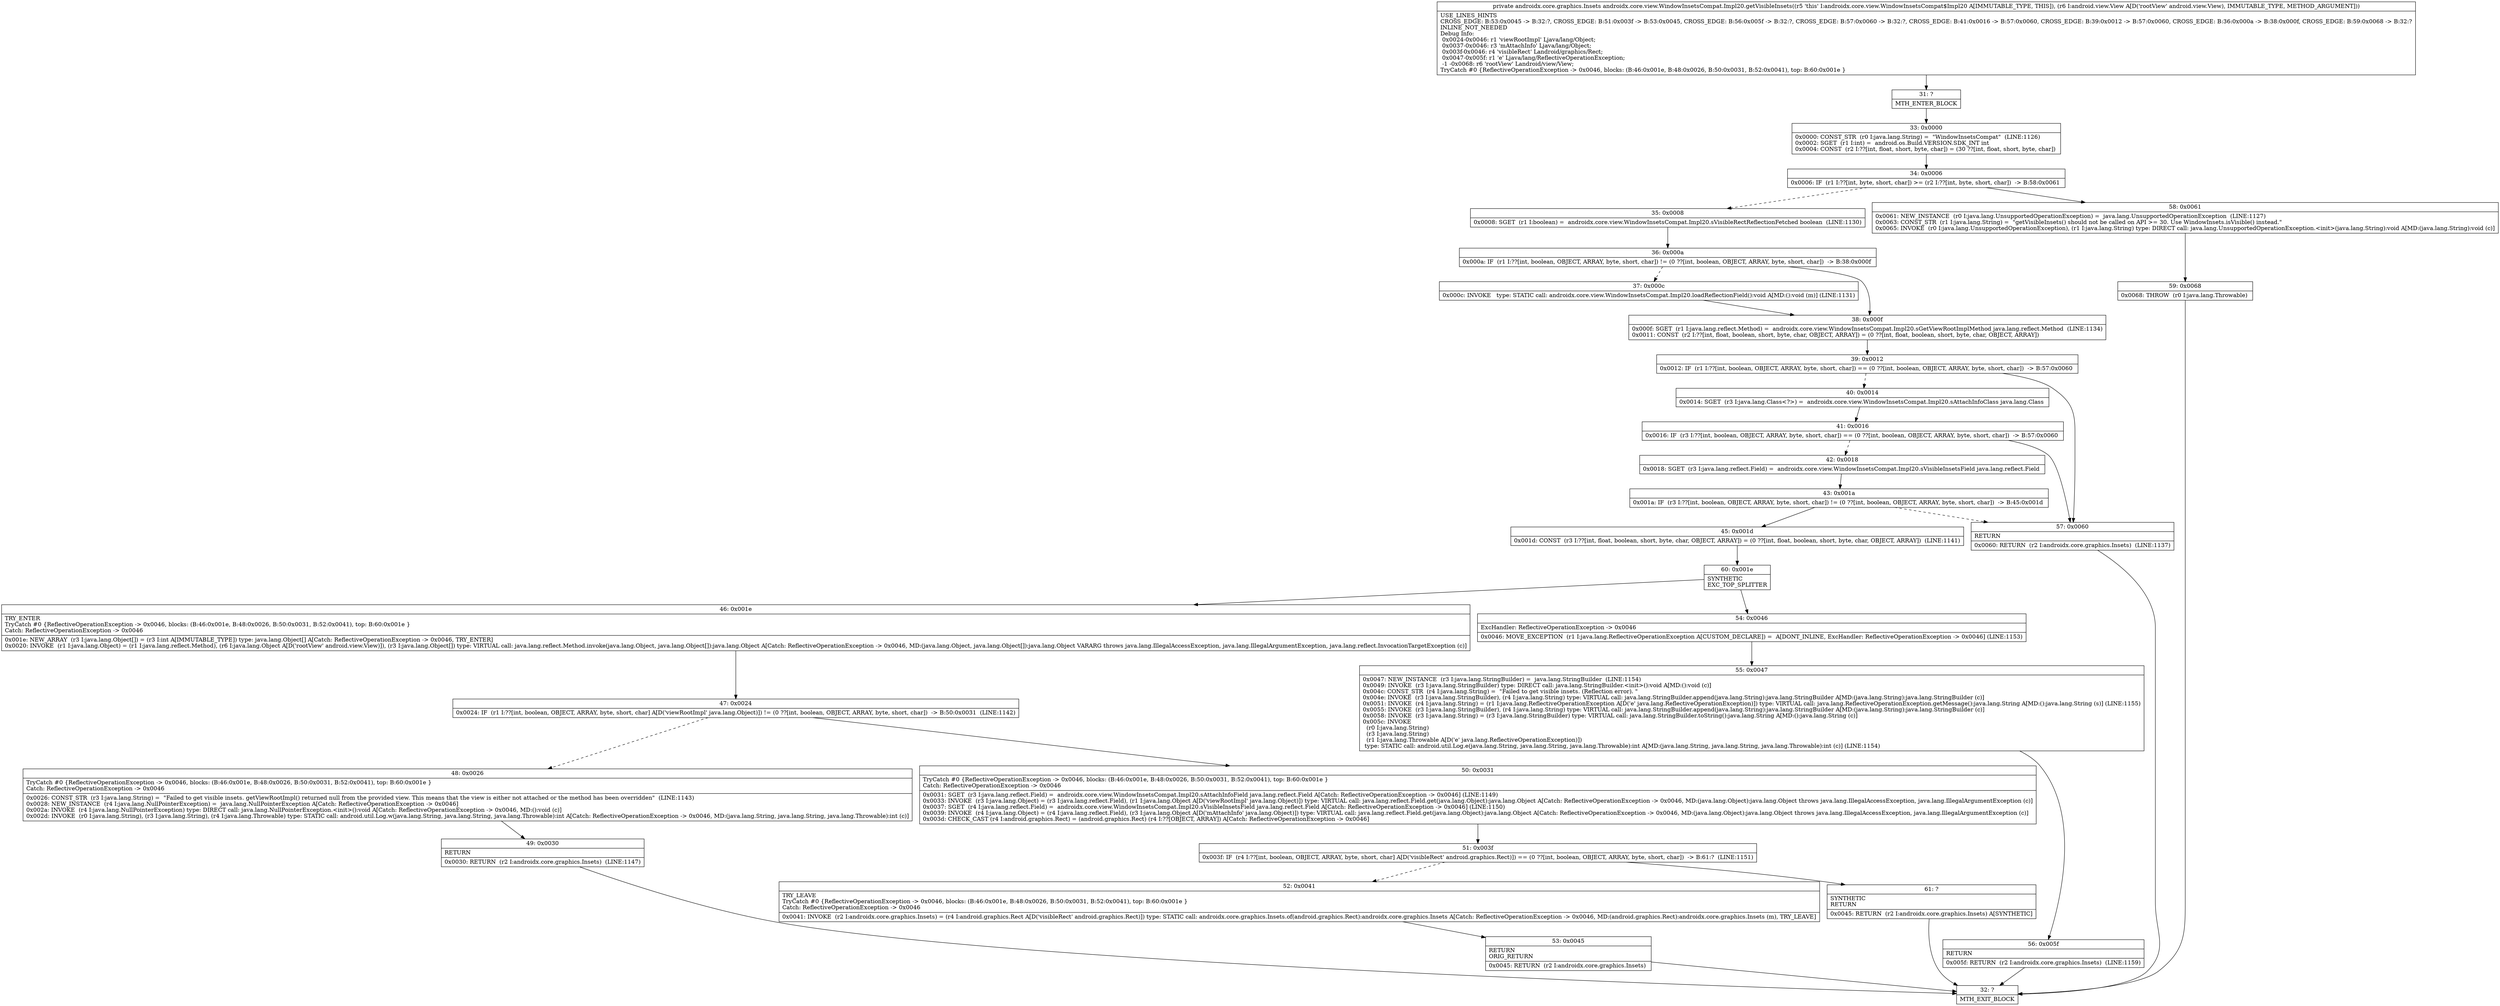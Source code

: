 digraph "CFG forandroidx.core.view.WindowInsetsCompat.Impl20.getVisibleInsets(Landroid\/view\/View;)Landroidx\/core\/graphics\/Insets;" {
Node_31 [shape=record,label="{31\:\ ?|MTH_ENTER_BLOCK\l}"];
Node_33 [shape=record,label="{33\:\ 0x0000|0x0000: CONST_STR  (r0 I:java.lang.String) =  \"WindowInsetsCompat\"  (LINE:1126)\l0x0002: SGET  (r1 I:int) =  android.os.Build.VERSION.SDK_INT int \l0x0004: CONST  (r2 I:??[int, float, short, byte, char]) = (30 ??[int, float, short, byte, char]) \l}"];
Node_34 [shape=record,label="{34\:\ 0x0006|0x0006: IF  (r1 I:??[int, byte, short, char]) \>= (r2 I:??[int, byte, short, char])  \-\> B:58:0x0061 \l}"];
Node_35 [shape=record,label="{35\:\ 0x0008|0x0008: SGET  (r1 I:boolean) =  androidx.core.view.WindowInsetsCompat.Impl20.sVisibleRectReflectionFetched boolean  (LINE:1130)\l}"];
Node_36 [shape=record,label="{36\:\ 0x000a|0x000a: IF  (r1 I:??[int, boolean, OBJECT, ARRAY, byte, short, char]) != (0 ??[int, boolean, OBJECT, ARRAY, byte, short, char])  \-\> B:38:0x000f \l}"];
Node_37 [shape=record,label="{37\:\ 0x000c|0x000c: INVOKE   type: STATIC call: androidx.core.view.WindowInsetsCompat.Impl20.loadReflectionField():void A[MD:():void (m)] (LINE:1131)\l}"];
Node_38 [shape=record,label="{38\:\ 0x000f|0x000f: SGET  (r1 I:java.lang.reflect.Method) =  androidx.core.view.WindowInsetsCompat.Impl20.sGetViewRootImplMethod java.lang.reflect.Method  (LINE:1134)\l0x0011: CONST  (r2 I:??[int, float, boolean, short, byte, char, OBJECT, ARRAY]) = (0 ??[int, float, boolean, short, byte, char, OBJECT, ARRAY]) \l}"];
Node_39 [shape=record,label="{39\:\ 0x0012|0x0012: IF  (r1 I:??[int, boolean, OBJECT, ARRAY, byte, short, char]) == (0 ??[int, boolean, OBJECT, ARRAY, byte, short, char])  \-\> B:57:0x0060 \l}"];
Node_40 [shape=record,label="{40\:\ 0x0014|0x0014: SGET  (r3 I:java.lang.Class\<?\>) =  androidx.core.view.WindowInsetsCompat.Impl20.sAttachInfoClass java.lang.Class \l}"];
Node_41 [shape=record,label="{41\:\ 0x0016|0x0016: IF  (r3 I:??[int, boolean, OBJECT, ARRAY, byte, short, char]) == (0 ??[int, boolean, OBJECT, ARRAY, byte, short, char])  \-\> B:57:0x0060 \l}"];
Node_42 [shape=record,label="{42\:\ 0x0018|0x0018: SGET  (r3 I:java.lang.reflect.Field) =  androidx.core.view.WindowInsetsCompat.Impl20.sVisibleInsetsField java.lang.reflect.Field \l}"];
Node_43 [shape=record,label="{43\:\ 0x001a|0x001a: IF  (r3 I:??[int, boolean, OBJECT, ARRAY, byte, short, char]) != (0 ??[int, boolean, OBJECT, ARRAY, byte, short, char])  \-\> B:45:0x001d \l}"];
Node_45 [shape=record,label="{45\:\ 0x001d|0x001d: CONST  (r3 I:??[int, float, boolean, short, byte, char, OBJECT, ARRAY]) = (0 ??[int, float, boolean, short, byte, char, OBJECT, ARRAY])  (LINE:1141)\l}"];
Node_60 [shape=record,label="{60\:\ 0x001e|SYNTHETIC\lEXC_TOP_SPLITTER\l}"];
Node_46 [shape=record,label="{46\:\ 0x001e|TRY_ENTER\lTryCatch #0 \{ReflectiveOperationException \-\> 0x0046, blocks: (B:46:0x001e, B:48:0x0026, B:50:0x0031, B:52:0x0041), top: B:60:0x001e \}\lCatch: ReflectiveOperationException \-\> 0x0046\l|0x001e: NEW_ARRAY  (r3 I:java.lang.Object[]) = (r3 I:int A[IMMUTABLE_TYPE]) type: java.lang.Object[] A[Catch: ReflectiveOperationException \-\> 0x0046, TRY_ENTER]\l0x0020: INVOKE  (r1 I:java.lang.Object) = (r1 I:java.lang.reflect.Method), (r6 I:java.lang.Object A[D('rootView' android.view.View)]), (r3 I:java.lang.Object[]) type: VIRTUAL call: java.lang.reflect.Method.invoke(java.lang.Object, java.lang.Object[]):java.lang.Object A[Catch: ReflectiveOperationException \-\> 0x0046, MD:(java.lang.Object, java.lang.Object[]):java.lang.Object VARARG throws java.lang.IllegalAccessException, java.lang.IllegalArgumentException, java.lang.reflect.InvocationTargetException (c)]\l}"];
Node_47 [shape=record,label="{47\:\ 0x0024|0x0024: IF  (r1 I:??[int, boolean, OBJECT, ARRAY, byte, short, char] A[D('viewRootImpl' java.lang.Object)]) != (0 ??[int, boolean, OBJECT, ARRAY, byte, short, char])  \-\> B:50:0x0031  (LINE:1142)\l}"];
Node_48 [shape=record,label="{48\:\ 0x0026|TryCatch #0 \{ReflectiveOperationException \-\> 0x0046, blocks: (B:46:0x001e, B:48:0x0026, B:50:0x0031, B:52:0x0041), top: B:60:0x001e \}\lCatch: ReflectiveOperationException \-\> 0x0046\l|0x0026: CONST_STR  (r3 I:java.lang.String) =  \"Failed to get visible insets. getViewRootImpl() returned null from the provided view. This means that the view is either not attached or the method has been overridden\"  (LINE:1143)\l0x0028: NEW_INSTANCE  (r4 I:java.lang.NullPointerException) =  java.lang.NullPointerException A[Catch: ReflectiveOperationException \-\> 0x0046]\l0x002a: INVOKE  (r4 I:java.lang.NullPointerException) type: DIRECT call: java.lang.NullPointerException.\<init\>():void A[Catch: ReflectiveOperationException \-\> 0x0046, MD:():void (c)]\l0x002d: INVOKE  (r0 I:java.lang.String), (r3 I:java.lang.String), (r4 I:java.lang.Throwable) type: STATIC call: android.util.Log.w(java.lang.String, java.lang.String, java.lang.Throwable):int A[Catch: ReflectiveOperationException \-\> 0x0046, MD:(java.lang.String, java.lang.String, java.lang.Throwable):int (c)]\l}"];
Node_49 [shape=record,label="{49\:\ 0x0030|RETURN\l|0x0030: RETURN  (r2 I:androidx.core.graphics.Insets)  (LINE:1147)\l}"];
Node_32 [shape=record,label="{32\:\ ?|MTH_EXIT_BLOCK\l}"];
Node_50 [shape=record,label="{50\:\ 0x0031|TryCatch #0 \{ReflectiveOperationException \-\> 0x0046, blocks: (B:46:0x001e, B:48:0x0026, B:50:0x0031, B:52:0x0041), top: B:60:0x001e \}\lCatch: ReflectiveOperationException \-\> 0x0046\l|0x0031: SGET  (r3 I:java.lang.reflect.Field) =  androidx.core.view.WindowInsetsCompat.Impl20.sAttachInfoField java.lang.reflect.Field A[Catch: ReflectiveOperationException \-\> 0x0046] (LINE:1149)\l0x0033: INVOKE  (r3 I:java.lang.Object) = (r3 I:java.lang.reflect.Field), (r1 I:java.lang.Object A[D('viewRootImpl' java.lang.Object)]) type: VIRTUAL call: java.lang.reflect.Field.get(java.lang.Object):java.lang.Object A[Catch: ReflectiveOperationException \-\> 0x0046, MD:(java.lang.Object):java.lang.Object throws java.lang.IllegalAccessException, java.lang.IllegalArgumentException (c)]\l0x0037: SGET  (r4 I:java.lang.reflect.Field) =  androidx.core.view.WindowInsetsCompat.Impl20.sVisibleInsetsField java.lang.reflect.Field A[Catch: ReflectiveOperationException \-\> 0x0046] (LINE:1150)\l0x0039: INVOKE  (r4 I:java.lang.Object) = (r4 I:java.lang.reflect.Field), (r3 I:java.lang.Object A[D('mAttachInfo' java.lang.Object)]) type: VIRTUAL call: java.lang.reflect.Field.get(java.lang.Object):java.lang.Object A[Catch: ReflectiveOperationException \-\> 0x0046, MD:(java.lang.Object):java.lang.Object throws java.lang.IllegalAccessException, java.lang.IllegalArgumentException (c)]\l0x003d: CHECK_CAST (r4 I:android.graphics.Rect) = (android.graphics.Rect) (r4 I:??[OBJECT, ARRAY]) A[Catch: ReflectiveOperationException \-\> 0x0046]\l}"];
Node_51 [shape=record,label="{51\:\ 0x003f|0x003f: IF  (r4 I:??[int, boolean, OBJECT, ARRAY, byte, short, char] A[D('visibleRect' android.graphics.Rect)]) == (0 ??[int, boolean, OBJECT, ARRAY, byte, short, char])  \-\> B:61:?  (LINE:1151)\l}"];
Node_52 [shape=record,label="{52\:\ 0x0041|TRY_LEAVE\lTryCatch #0 \{ReflectiveOperationException \-\> 0x0046, blocks: (B:46:0x001e, B:48:0x0026, B:50:0x0031, B:52:0x0041), top: B:60:0x001e \}\lCatch: ReflectiveOperationException \-\> 0x0046\l|0x0041: INVOKE  (r2 I:androidx.core.graphics.Insets) = (r4 I:android.graphics.Rect A[D('visibleRect' android.graphics.Rect)]) type: STATIC call: androidx.core.graphics.Insets.of(android.graphics.Rect):androidx.core.graphics.Insets A[Catch: ReflectiveOperationException \-\> 0x0046, MD:(android.graphics.Rect):androidx.core.graphics.Insets (m), TRY_LEAVE]\l}"];
Node_53 [shape=record,label="{53\:\ 0x0045|RETURN\lORIG_RETURN\l|0x0045: RETURN  (r2 I:androidx.core.graphics.Insets) \l}"];
Node_61 [shape=record,label="{61\:\ ?|SYNTHETIC\lRETURN\l|0x0045: RETURN  (r2 I:androidx.core.graphics.Insets) A[SYNTHETIC]\l}"];
Node_54 [shape=record,label="{54\:\ 0x0046|ExcHandler: ReflectiveOperationException \-\> 0x0046\l|0x0046: MOVE_EXCEPTION  (r1 I:java.lang.ReflectiveOperationException A[CUSTOM_DECLARE]) =  A[DONT_INLINE, ExcHandler: ReflectiveOperationException \-\> 0x0046] (LINE:1153)\l}"];
Node_55 [shape=record,label="{55\:\ 0x0047|0x0047: NEW_INSTANCE  (r3 I:java.lang.StringBuilder) =  java.lang.StringBuilder  (LINE:1154)\l0x0049: INVOKE  (r3 I:java.lang.StringBuilder) type: DIRECT call: java.lang.StringBuilder.\<init\>():void A[MD:():void (c)]\l0x004c: CONST_STR  (r4 I:java.lang.String) =  \"Failed to get visible insets. (Reflection error). \" \l0x004e: INVOKE  (r3 I:java.lang.StringBuilder), (r4 I:java.lang.String) type: VIRTUAL call: java.lang.StringBuilder.append(java.lang.String):java.lang.StringBuilder A[MD:(java.lang.String):java.lang.StringBuilder (c)]\l0x0051: INVOKE  (r4 I:java.lang.String) = (r1 I:java.lang.ReflectiveOperationException A[D('e' java.lang.ReflectiveOperationException)]) type: VIRTUAL call: java.lang.ReflectiveOperationException.getMessage():java.lang.String A[MD:():java.lang.String (s)] (LINE:1155)\l0x0055: INVOKE  (r3 I:java.lang.StringBuilder), (r4 I:java.lang.String) type: VIRTUAL call: java.lang.StringBuilder.append(java.lang.String):java.lang.StringBuilder A[MD:(java.lang.String):java.lang.StringBuilder (c)]\l0x0058: INVOKE  (r3 I:java.lang.String) = (r3 I:java.lang.StringBuilder) type: VIRTUAL call: java.lang.StringBuilder.toString():java.lang.String A[MD:():java.lang.String (c)]\l0x005c: INVOKE  \l  (r0 I:java.lang.String)\l  (r3 I:java.lang.String)\l  (r1 I:java.lang.Throwable A[D('e' java.lang.ReflectiveOperationException)])\l type: STATIC call: android.util.Log.e(java.lang.String, java.lang.String, java.lang.Throwable):int A[MD:(java.lang.String, java.lang.String, java.lang.Throwable):int (c)] (LINE:1154)\l}"];
Node_56 [shape=record,label="{56\:\ 0x005f|RETURN\l|0x005f: RETURN  (r2 I:androidx.core.graphics.Insets)  (LINE:1159)\l}"];
Node_57 [shape=record,label="{57\:\ 0x0060|RETURN\l|0x0060: RETURN  (r2 I:androidx.core.graphics.Insets)  (LINE:1137)\l}"];
Node_58 [shape=record,label="{58\:\ 0x0061|0x0061: NEW_INSTANCE  (r0 I:java.lang.UnsupportedOperationException) =  java.lang.UnsupportedOperationException  (LINE:1127)\l0x0063: CONST_STR  (r1 I:java.lang.String) =  \"getVisibleInsets() should not be called on API \>= 30. Use WindowInsets.isVisible() instead.\" \l0x0065: INVOKE  (r0 I:java.lang.UnsupportedOperationException), (r1 I:java.lang.String) type: DIRECT call: java.lang.UnsupportedOperationException.\<init\>(java.lang.String):void A[MD:(java.lang.String):void (c)]\l}"];
Node_59 [shape=record,label="{59\:\ 0x0068|0x0068: THROW  (r0 I:java.lang.Throwable) \l}"];
MethodNode[shape=record,label="{private androidx.core.graphics.Insets androidx.core.view.WindowInsetsCompat.Impl20.getVisibleInsets((r5 'this' I:androidx.core.view.WindowInsetsCompat$Impl20 A[IMMUTABLE_TYPE, THIS]), (r6 I:android.view.View A[D('rootView' android.view.View), IMMUTABLE_TYPE, METHOD_ARGUMENT]))  | USE_LINES_HINTS\lCROSS_EDGE: B:53:0x0045 \-\> B:32:?, CROSS_EDGE: B:51:0x003f \-\> B:53:0x0045, CROSS_EDGE: B:56:0x005f \-\> B:32:?, CROSS_EDGE: B:57:0x0060 \-\> B:32:?, CROSS_EDGE: B:41:0x0016 \-\> B:57:0x0060, CROSS_EDGE: B:39:0x0012 \-\> B:57:0x0060, CROSS_EDGE: B:36:0x000a \-\> B:38:0x000f, CROSS_EDGE: B:59:0x0068 \-\> B:32:?\lINLINE_NOT_NEEDED\lDebug Info:\l  0x0024\-0x0046: r1 'viewRootImpl' Ljava\/lang\/Object;\l  0x0037\-0x0046: r3 'mAttachInfo' Ljava\/lang\/Object;\l  0x003f\-0x0046: r4 'visibleRect' Landroid\/graphics\/Rect;\l  0x0047\-0x005f: r1 'e' Ljava\/lang\/ReflectiveOperationException;\l  \-1 \-0x0068: r6 'rootView' Landroid\/view\/View;\lTryCatch #0 \{ReflectiveOperationException \-\> 0x0046, blocks: (B:46:0x001e, B:48:0x0026, B:50:0x0031, B:52:0x0041), top: B:60:0x001e \}\l}"];
MethodNode -> Node_31;Node_31 -> Node_33;
Node_33 -> Node_34;
Node_34 -> Node_35[style=dashed];
Node_34 -> Node_58;
Node_35 -> Node_36;
Node_36 -> Node_37[style=dashed];
Node_36 -> Node_38;
Node_37 -> Node_38;
Node_38 -> Node_39;
Node_39 -> Node_40[style=dashed];
Node_39 -> Node_57;
Node_40 -> Node_41;
Node_41 -> Node_42[style=dashed];
Node_41 -> Node_57;
Node_42 -> Node_43;
Node_43 -> Node_45;
Node_43 -> Node_57[style=dashed];
Node_45 -> Node_60;
Node_60 -> Node_46;
Node_60 -> Node_54;
Node_46 -> Node_47;
Node_47 -> Node_48[style=dashed];
Node_47 -> Node_50;
Node_48 -> Node_49;
Node_49 -> Node_32;
Node_50 -> Node_51;
Node_51 -> Node_52[style=dashed];
Node_51 -> Node_61;
Node_52 -> Node_53;
Node_53 -> Node_32;
Node_61 -> Node_32;
Node_54 -> Node_55;
Node_55 -> Node_56;
Node_56 -> Node_32;
Node_57 -> Node_32;
Node_58 -> Node_59;
Node_59 -> Node_32;
}

